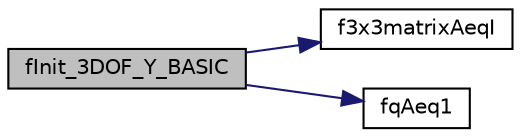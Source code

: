 digraph "fInit_3DOF_Y_BASIC"
{
  edge [fontname="Helvetica",fontsize="10",labelfontname="Helvetica",labelfontsize="10"];
  node [fontname="Helvetica",fontsize="10",shape=record];
  rankdir="LR";
  Node86 [label="fInit_3DOF_Y_BASIC",height=0.2,width=0.4,color="black", fillcolor="grey75", style="filled", fontcolor="black"];
  Node86 -> Node87 [color="midnightblue",fontsize="10",style="solid",fontname="Helvetica"];
  Node87 [label="f3x3matrixAeqI",height=0.2,width=0.4,color="black", fillcolor="white", style="filled",URL="$matrix_8c.html#a54f510d9d257d6063412a9ed5adddd6f",tooltip="function sets the 3x3 matrix A to the identity matrix "];
  Node86 -> Node88 [color="midnightblue",fontsize="10",style="solid",fontname="Helvetica"];
  Node88 [label="fqAeq1",height=0.2,width=0.4,color="black", fillcolor="white", style="filled",URL="$orientation_8c.html#a624e56625ef65d6af54643c866a6c64c",tooltip="set a quaternion to the unit quaternion "];
}
